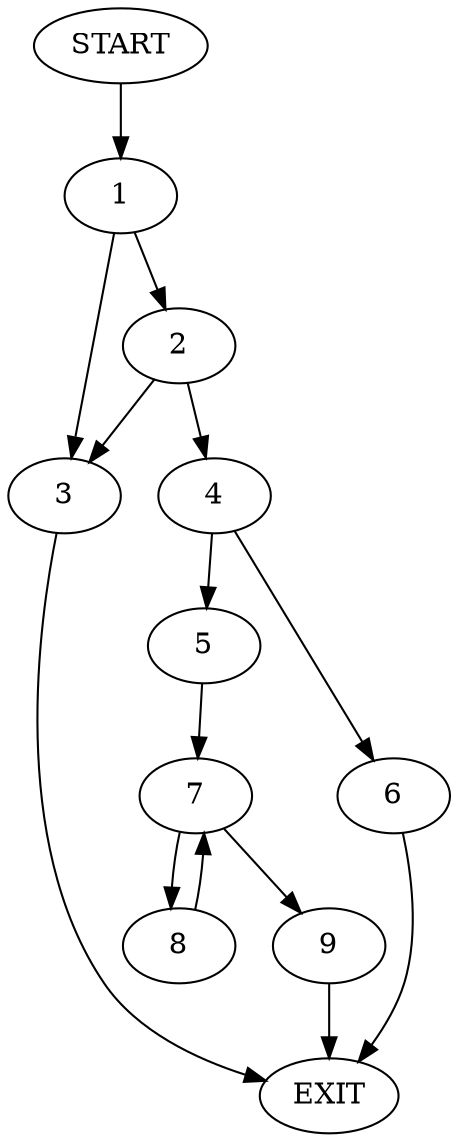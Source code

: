 digraph {
0 [label="START"]
10 [label="EXIT"]
0 -> 1
1 -> 2
1 -> 3
2 -> 4
2 -> 3
3 -> 10
4 -> 5
4 -> 6
5 -> 7
6 -> 10
7 -> 8
7 -> 9
8 -> 7
9 -> 10
}
